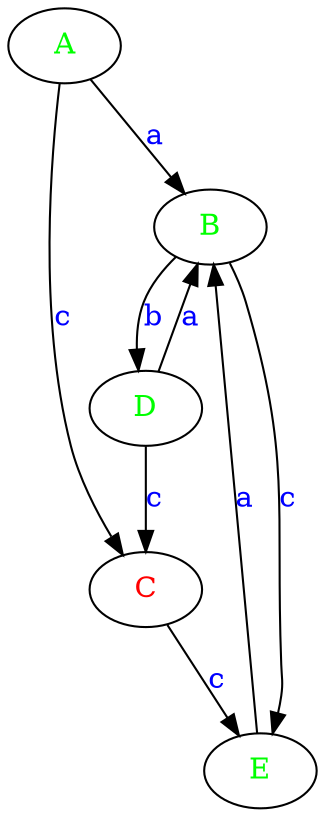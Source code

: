 digraph G {
	"A"->"B"[ label=<<font color="blue">a</font>> ];
	"A"->"C"[ label=<<font color="blue">c</font>> ];
	"C"->"E"[ label=<<font color="blue">c</font>> ];
	"E"->"B"[ label=<<font color="blue">a</font>> ];
	"B"->"E"[ label=<<font color="blue">c</font>> ];
	"B"->"D"[ label=<<font color="blue">b</font>> ];
	"D"->"B"[ label=<<font color="blue">a</font>> ];
	"D"->"C"[ label=<<font color="blue">c</font>> ];
	"A" [ label=<<font color="green">A</font>> ];
	"B" [ label=<<font color="green">B</font>> ];
	"C" [ label=<<font color="red">C</font>> ];
	"D" [ label=<<font color="green">D</font>> ];
	"E" [ label=<<font color="green">E</font>> ];

}
